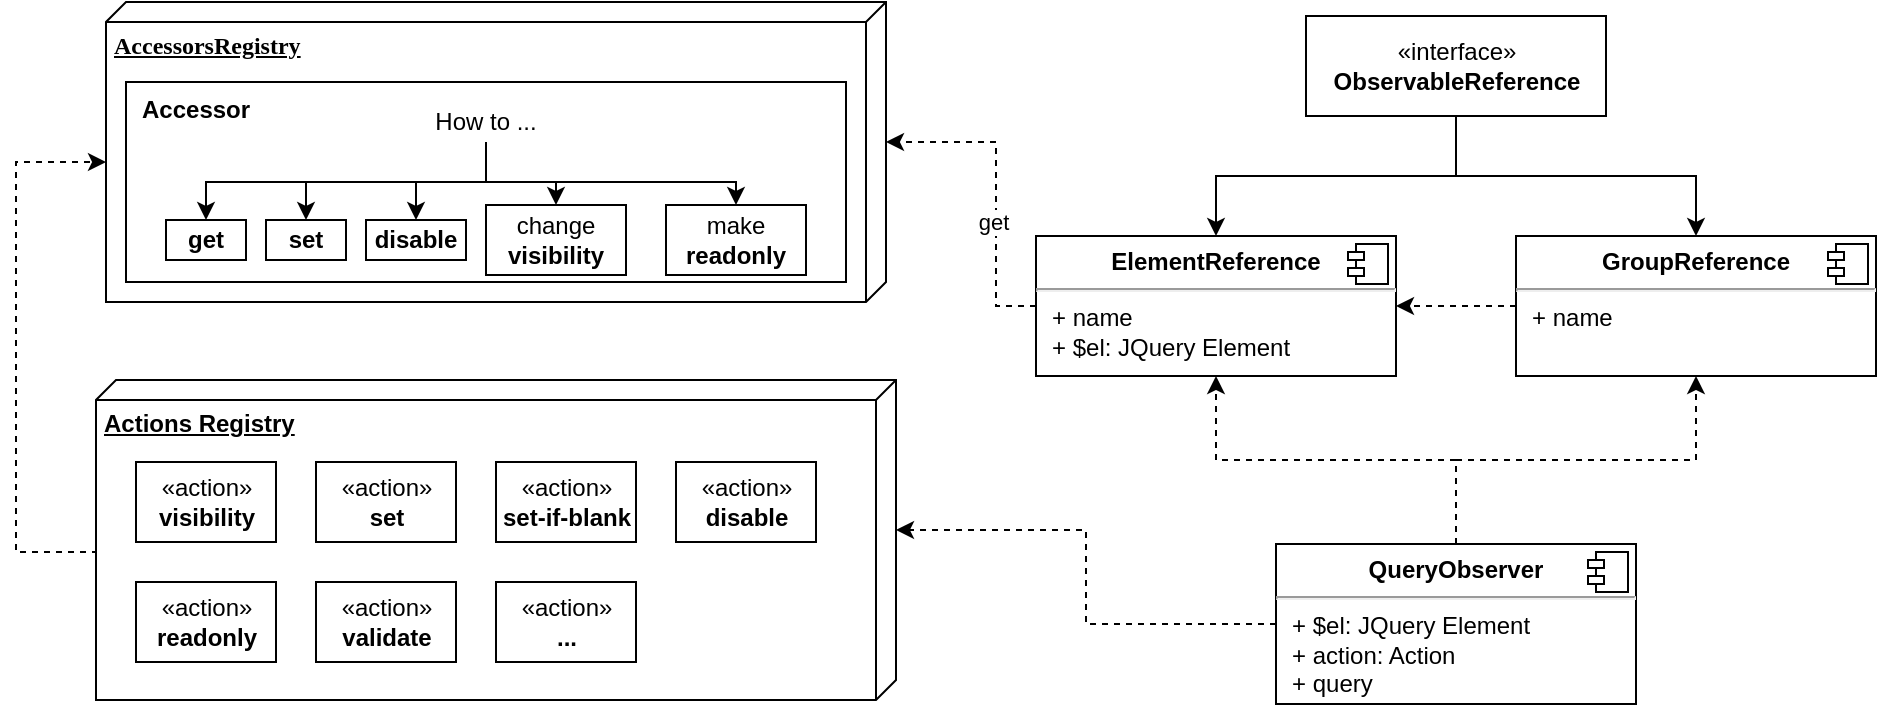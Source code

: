 <mxfile version="13.4.4" type="device"><diagram name="Page-1" id="5f0bae14-7c28-e335-631c-24af17079c00"><mxGraphModel dx="1382" dy="764" grid="1" gridSize="10" guides="1" tooltips="1" connect="1" arrows="1" fold="1" page="1" pageScale="1" pageWidth="1100" pageHeight="850" background="#ffffff" math="0" shadow="0"><root><mxCell id="0"/><mxCell id="1" parent="0"/><mxCell id="39150e848f15840c-1" value="&lt;b&gt;AccessorsRegistry&lt;/b&gt;" style="verticalAlign=top;align=left;spacingTop=8;spacingLeft=2;spacingRight=12;shape=cube;size=10;direction=south;fontStyle=4;html=1;rounded=0;shadow=0;comic=0;labelBackgroundColor=none;strokeWidth=1;fontFamily=Verdana;fontSize=12" parent="1" vertex="1"><mxGeometry x="85" y="180" width="390" height="150" as="geometry"/></mxCell><mxCell id="H7tOEHAm0UPL-NdzkrjB-19" value="" style="group" parent="1" vertex="1" connectable="0"><mxGeometry x="95" y="220" width="360" height="100" as="geometry"/></mxCell><mxCell id="H7tOEHAm0UPL-NdzkrjB-18" value="&lt;b&gt;Accessor&lt;/b&gt;" style="rounded=0;whiteSpace=wrap;html=1;labelPosition=center;verticalLabelPosition=middle;align=left;verticalAlign=top;spacingLeft=6;" parent="H7tOEHAm0UPL-NdzkrjB-19" vertex="1"><mxGeometry width="360" height="100" as="geometry"/></mxCell><mxCell id="H7tOEHAm0UPL-NdzkrjB-1" value="How to ..." style="text;html=1;strokeColor=none;fillColor=none;align=center;verticalAlign=middle;whiteSpace=wrap;rounded=0;" parent="H7tOEHAm0UPL-NdzkrjB-19" vertex="1"><mxGeometry x="110" y="10" width="140" height="20" as="geometry"/></mxCell><mxCell id="H7tOEHAm0UPL-NdzkrjB-2" value="&lt;b&gt;get&lt;/b&gt;" style="rounded=0;whiteSpace=wrap;html=1;" parent="H7tOEHAm0UPL-NdzkrjB-19" vertex="1"><mxGeometry x="20" y="69" width="40" height="20" as="geometry"/></mxCell><mxCell id="H7tOEHAm0UPL-NdzkrjB-12" style="edgeStyle=orthogonalEdgeStyle;rounded=0;orthogonalLoop=1;jettySize=auto;html=1;exitX=0.5;exitY=1;exitDx=0;exitDy=0;entryX=0.5;entryY=0;entryDx=0;entryDy=0;" parent="H7tOEHAm0UPL-NdzkrjB-19" source="H7tOEHAm0UPL-NdzkrjB-1" target="H7tOEHAm0UPL-NdzkrjB-2" edge="1"><mxGeometry relative="1" as="geometry"><Array as="points"><mxPoint x="180" y="50"/><mxPoint x="40" y="50"/></Array></mxGeometry></mxCell><mxCell id="H7tOEHAm0UPL-NdzkrjB-3" value="&lt;b&gt;set&lt;/b&gt;" style="rounded=0;whiteSpace=wrap;html=1;" parent="H7tOEHAm0UPL-NdzkrjB-19" vertex="1"><mxGeometry x="70" y="69" width="40" height="20" as="geometry"/></mxCell><mxCell id="H7tOEHAm0UPL-NdzkrjB-4" value="&lt;b&gt;disable&lt;/b&gt;" style="rounded=0;whiteSpace=wrap;html=1;" parent="H7tOEHAm0UPL-NdzkrjB-19" vertex="1"><mxGeometry x="120" y="69" width="50" height="20" as="geometry"/></mxCell><mxCell id="H7tOEHAm0UPL-NdzkrjB-15" style="edgeStyle=orthogonalEdgeStyle;rounded=0;orthogonalLoop=1;jettySize=auto;html=1;entryX=0.5;entryY=0;entryDx=0;entryDy=0;" parent="H7tOEHAm0UPL-NdzkrjB-19" source="H7tOEHAm0UPL-NdzkrjB-1" target="H7tOEHAm0UPL-NdzkrjB-4" edge="1"><mxGeometry relative="1" as="geometry"/></mxCell><mxCell id="H7tOEHAm0UPL-NdzkrjB-5" value="change &lt;b&gt;visibility&lt;/b&gt;" style="rounded=0;whiteSpace=wrap;html=1;" parent="H7tOEHAm0UPL-NdzkrjB-19" vertex="1"><mxGeometry x="180" y="61.5" width="70" height="35" as="geometry"/></mxCell><mxCell id="H7tOEHAm0UPL-NdzkrjB-16" style="edgeStyle=orthogonalEdgeStyle;rounded=0;orthogonalLoop=1;jettySize=auto;html=1;entryX=0.5;entryY=0;entryDx=0;entryDy=0;" parent="H7tOEHAm0UPL-NdzkrjB-19" source="H7tOEHAm0UPL-NdzkrjB-1" target="H7tOEHAm0UPL-NdzkrjB-5" edge="1"><mxGeometry relative="1" as="geometry"/></mxCell><mxCell id="H7tOEHAm0UPL-NdzkrjB-6" value="make &lt;b&gt;readonly&lt;/b&gt;" style="rounded=0;whiteSpace=wrap;html=1;" parent="H7tOEHAm0UPL-NdzkrjB-19" vertex="1"><mxGeometry x="270" y="61.5" width="70" height="35" as="geometry"/></mxCell><mxCell id="H7tOEHAm0UPL-NdzkrjB-17" style="edgeStyle=orthogonalEdgeStyle;rounded=0;orthogonalLoop=1;jettySize=auto;html=1;entryX=0.5;entryY=0;entryDx=0;entryDy=0;" parent="H7tOEHAm0UPL-NdzkrjB-19" source="H7tOEHAm0UPL-NdzkrjB-1" target="H7tOEHAm0UPL-NdzkrjB-6" edge="1"><mxGeometry relative="1" as="geometry"><Array as="points"><mxPoint x="180" y="50"/><mxPoint x="305" y="50"/></Array></mxGeometry></mxCell><mxCell id="H7tOEHAm0UPL-NdzkrjB-10" style="edgeStyle=orthogonalEdgeStyle;rounded=0;orthogonalLoop=1;jettySize=auto;html=1;exitX=0.5;exitY=1;exitDx=0;exitDy=0;entryX=0.5;entryY=0;entryDx=0;entryDy=0;" parent="H7tOEHAm0UPL-NdzkrjB-19" source="H7tOEHAm0UPL-NdzkrjB-1" target="H7tOEHAm0UPL-NdzkrjB-3" edge="1"><mxGeometry relative="1" as="geometry"/></mxCell><mxCell id="H7tOEHAm0UPL-NdzkrjB-21" value="&lt;b&gt;Actions Registry&lt;br&gt;&lt;/b&gt;" style="verticalAlign=top;align=left;spacingTop=8;spacingLeft=2;spacingRight=12;shape=cube;size=10;direction=south;fontStyle=4;html=1;" parent="1" vertex="1"><mxGeometry x="80" y="369" width="400" height="160" as="geometry"/></mxCell><mxCell id="H7tOEHAm0UPL-NdzkrjB-23" value="«action»&lt;br&gt;&lt;b&gt;set&lt;/b&gt;" style="html=1;align=center;" parent="1" vertex="1"><mxGeometry x="190" y="410" width="70" height="40" as="geometry"/></mxCell><mxCell id="H7tOEHAm0UPL-NdzkrjB-24" value="«action»&lt;br&gt;&lt;b&gt;set-if-blank&lt;/b&gt;" style="html=1;align=center;" parent="1" vertex="1"><mxGeometry x="280" y="410" width="70" height="40" as="geometry"/></mxCell><mxCell id="H7tOEHAm0UPL-NdzkrjB-25" value="«action»&lt;br&gt;&lt;b&gt;disable&lt;/b&gt;" style="html=1;align=center;" parent="1" vertex="1"><mxGeometry x="370" y="410" width="70" height="40" as="geometry"/></mxCell><mxCell id="H7tOEHAm0UPL-NdzkrjB-26" value="«action»&lt;br&gt;&lt;b&gt;visibility&lt;/b&gt;" style="html=1;align=center;" parent="1" vertex="1"><mxGeometry x="100" y="410" width="70" height="40" as="geometry"/></mxCell><mxCell id="H7tOEHAm0UPL-NdzkrjB-35" style="edgeStyle=orthogonalEdgeStyle;rounded=0;orthogonalLoop=1;jettySize=auto;html=1;exitX=0;exitY=0;exitDx=85;exitDy=400;entryX=0;entryY=0;entryDx=80;entryDy=390;entryPerimeter=0;dashed=1;exitPerimeter=0;" parent="1" source="H7tOEHAm0UPL-NdzkrjB-21" target="39150e848f15840c-1" edge="1"><mxGeometry relative="1" as="geometry"><Array as="points"><mxPoint x="40" y="455"/><mxPoint x="40" y="260"/></Array></mxGeometry></mxCell><mxCell id="H7tOEHAm0UPL-NdzkrjB-31" value="«action»&lt;br&gt;&lt;b&gt;readonly&lt;/b&gt;" style="html=1;align=center;" parent="1" vertex="1"><mxGeometry x="100" y="470" width="70" height="40" as="geometry"/></mxCell><mxCell id="H7tOEHAm0UPL-NdzkrjB-32" value="«action»&lt;br&gt;&lt;b&gt;validate&lt;/b&gt;" style="html=1;align=center;" parent="1" vertex="1"><mxGeometry x="190" y="470" width="70" height="40" as="geometry"/></mxCell><mxCell id="H7tOEHAm0UPL-NdzkrjB-34" value="«action»&lt;br&gt;&lt;b&gt;...&lt;/b&gt;" style="html=1;align=center;" parent="1" vertex="1"><mxGeometry x="280" y="470" width="70" height="40" as="geometry"/></mxCell><mxCell id="H7tOEHAm0UPL-NdzkrjB-47" style="edgeStyle=orthogonalEdgeStyle;rounded=0;orthogonalLoop=1;jettySize=auto;html=1;entryX=0;entryY=0;entryDx=75;entryDy=0;entryPerimeter=0;dashed=1;" parent="1" source="H7tOEHAm0UPL-NdzkrjB-36" target="H7tOEHAm0UPL-NdzkrjB-21" edge="1"><mxGeometry relative="1" as="geometry"/></mxCell><mxCell id="H7tOEHAm0UPL-NdzkrjB-52" style="edgeStyle=orthogonalEdgeStyle;rounded=0;orthogonalLoop=1;jettySize=auto;html=1;entryX=0.5;entryY=1;entryDx=0;entryDy=0;dashed=1;" parent="1" source="H7tOEHAm0UPL-NdzkrjB-36" target="H7tOEHAm0UPL-NdzkrjB-45" edge="1"><mxGeometry relative="1" as="geometry"/></mxCell><mxCell id="H7tOEHAm0UPL-NdzkrjB-53" style="edgeStyle=orthogonalEdgeStyle;rounded=0;orthogonalLoop=1;jettySize=auto;html=1;entryX=0.5;entryY=1;entryDx=0;entryDy=0;dashed=1;" parent="1" source="H7tOEHAm0UPL-NdzkrjB-36" target="H7tOEHAm0UPL-NdzkrjB-43" edge="1"><mxGeometry relative="1" as="geometry"/></mxCell><mxCell id="H7tOEHAm0UPL-NdzkrjB-36" value="&lt;p style=&quot;margin: 0px ; margin-top: 6px ; text-align: center&quot;&gt;&lt;b&gt;QueryObserver&lt;/b&gt;&lt;/p&gt;&lt;hr&gt;&lt;p style=&quot;margin: 0px ; margin-left: 8px&quot;&gt;+ $el: JQuery Element&lt;br&gt;&lt;/p&gt;&lt;p style=&quot;margin: 0px ; margin-left: 8px&quot;&gt;+ action: Action&lt;br&gt;+ query&lt;/p&gt;" style="align=left;overflow=fill;html=1;dropTarget=0;" parent="1" vertex="1"><mxGeometry x="670" y="451" width="180" height="80" as="geometry"/></mxCell><mxCell id="H7tOEHAm0UPL-NdzkrjB-37" value="" style="shape=component;jettyWidth=8;jettyHeight=4;" parent="H7tOEHAm0UPL-NdzkrjB-36" vertex="1"><mxGeometry x="1" width="20" height="20" relative="1" as="geometry"><mxPoint x="-24" y="4" as="offset"/></mxGeometry></mxCell><mxCell id="H7tOEHAm0UPL-NdzkrjB-48" style="edgeStyle=orthogonalEdgeStyle;rounded=0;orthogonalLoop=1;jettySize=auto;html=1;entryX=0.5;entryY=0;entryDx=0;entryDy=0;" parent="1" source="H7tOEHAm0UPL-NdzkrjB-42" target="H7tOEHAm0UPL-NdzkrjB-43" edge="1"><mxGeometry relative="1" as="geometry"/></mxCell><mxCell id="H7tOEHAm0UPL-NdzkrjB-49" style="edgeStyle=orthogonalEdgeStyle;rounded=0;orthogonalLoop=1;jettySize=auto;html=1;entryX=0.5;entryY=0;entryDx=0;entryDy=0;" parent="1" source="H7tOEHAm0UPL-NdzkrjB-42" target="H7tOEHAm0UPL-NdzkrjB-45" edge="1"><mxGeometry relative="1" as="geometry"/></mxCell><mxCell id="H7tOEHAm0UPL-NdzkrjB-42" value="«interface»&lt;br&gt;&lt;b&gt;ObservableReference&lt;br&gt;&lt;/b&gt;" style="html=1;align=center;" parent="1" vertex="1"><mxGeometry x="685" y="187" width="150" height="50" as="geometry"/></mxCell><mxCell id="H7tOEHAm0UPL-NdzkrjB-54" style="edgeStyle=orthogonalEdgeStyle;rounded=0;orthogonalLoop=1;jettySize=auto;html=1;entryX=0;entryY=0;entryDx=70;entryDy=0;entryPerimeter=0;dashed=1;" parent="1" source="H7tOEHAm0UPL-NdzkrjB-43" target="39150e848f15840c-1" edge="1"><mxGeometry relative="1" as="geometry"><Array as="points"><mxPoint x="530" y="332"/><mxPoint x="530" y="250"/></Array></mxGeometry></mxCell><mxCell id="H7tOEHAm0UPL-NdzkrjB-55" value="get&amp;nbsp;" style="edgeLabel;html=1;align=center;verticalAlign=middle;resizable=0;points=[];" parent="H7tOEHAm0UPL-NdzkrjB-54" vertex="1" connectable="0"><mxGeometry x="0.206" y="-1" relative="1" as="geometry"><mxPoint x="-1" y="32" as="offset"/></mxGeometry></mxCell><mxCell id="H7tOEHAm0UPL-NdzkrjB-43" value="&lt;p style=&quot;margin: 0px ; margin-top: 6px ; text-align: center&quot;&gt;&lt;b&gt;ElementReference&lt;/b&gt;&lt;/p&gt;&lt;hr&gt;&lt;p style=&quot;margin: 0px ; margin-left: 8px&quot;&gt;+ name&lt;br&gt;&lt;/p&gt;&lt;p style=&quot;margin: 0px ; margin-left: 8px&quot;&gt;+ $el: JQuery Element&lt;br&gt;&lt;/p&gt;&lt;p style=&quot;margin: 0px ; margin-left: 8px&quot;&gt;&lt;br&gt;&lt;/p&gt;&lt;p style=&quot;margin: 0px ; margin-left: 8px&quot;&gt;&lt;br&gt;&lt;/p&gt;" style="align=left;overflow=fill;html=1;dropTarget=0;" parent="1" vertex="1"><mxGeometry x="550" y="297" width="180" height="70" as="geometry"/></mxCell><mxCell id="H7tOEHAm0UPL-NdzkrjB-44" value="" style="shape=component;jettyWidth=8;jettyHeight=4;" parent="H7tOEHAm0UPL-NdzkrjB-43" vertex="1"><mxGeometry x="1" width="20" height="20" relative="1" as="geometry"><mxPoint x="-24" y="4" as="offset"/></mxGeometry></mxCell><mxCell id="H7tOEHAm0UPL-NdzkrjB-50" style="edgeStyle=orthogonalEdgeStyle;rounded=0;orthogonalLoop=1;jettySize=auto;html=1;exitX=0;exitY=0.5;exitDx=0;exitDy=0;entryX=1;entryY=0.5;entryDx=0;entryDy=0;dashed=1;" parent="1" source="H7tOEHAm0UPL-NdzkrjB-45" target="H7tOEHAm0UPL-NdzkrjB-43" edge="1"><mxGeometry relative="1" as="geometry"/></mxCell><mxCell id="H7tOEHAm0UPL-NdzkrjB-45" value="&lt;p style=&quot;margin: 0px ; margin-top: 6px ; text-align: center&quot;&gt;&lt;b&gt;GroupReference&lt;/b&gt;&lt;/p&gt;&lt;hr&gt;&lt;p style=&quot;margin: 0px ; margin-left: 8px&quot;&gt;+ name&lt;/p&gt;" style="align=left;overflow=fill;html=1;dropTarget=0;" parent="1" vertex="1"><mxGeometry x="790" y="297" width="180" height="70" as="geometry"/></mxCell><mxCell id="H7tOEHAm0UPL-NdzkrjB-46" value="" style="shape=component;jettyWidth=8;jettyHeight=4;" parent="H7tOEHAm0UPL-NdzkrjB-45" vertex="1"><mxGeometry x="1" width="20" height="20" relative="1" as="geometry"><mxPoint x="-24" y="4" as="offset"/></mxGeometry></mxCell></root></mxGraphModel></diagram></mxfile>